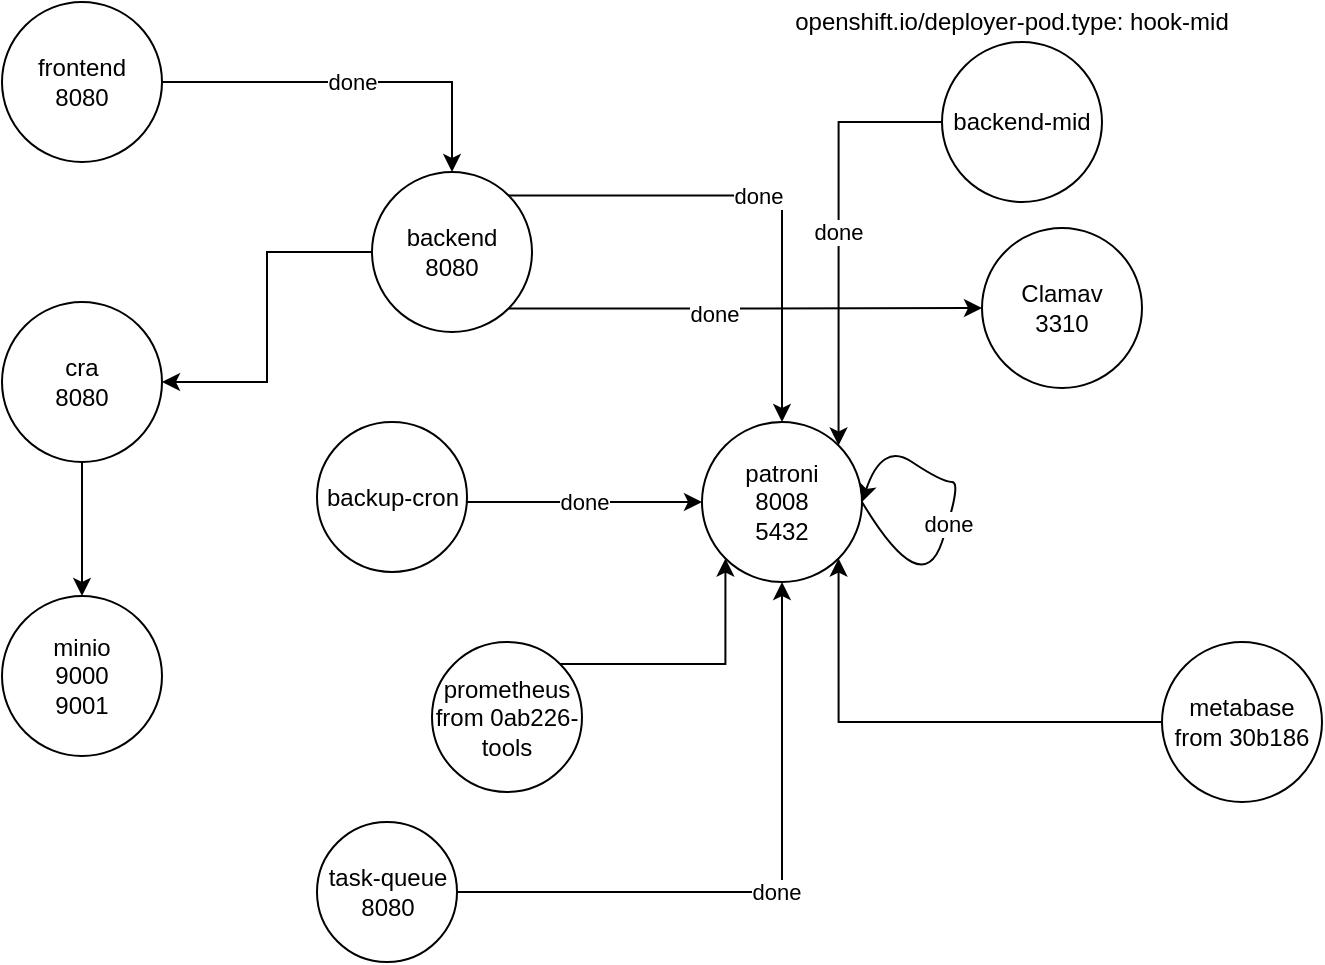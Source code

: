 <mxfile version="24.2.7" type="device">
  <diagram id="AIra0pvackN1RxZxVPas" name="Page-1">
    <mxGraphModel dx="1128" dy="2246" grid="1" gridSize="10" guides="1" tooltips="1" connect="1" arrows="1" fold="1" page="1" pageScale="1" pageWidth="850" pageHeight="1100" math="0" shadow="0">
      <root>
        <mxCell id="0" />
        <mxCell id="1" parent="0" />
        <mxCell id="b4ZN2M5RfPYAqQMjHC3d-15" value="done" style="edgeStyle=orthogonalEdgeStyle;rounded=0;orthogonalLoop=1;jettySize=auto;html=1;exitX=1;exitY=0.5;exitDx=0;exitDy=0;strokeColor=#010103;" parent="1" source="b4ZN2M5RfPYAqQMjHC3d-1" target="b4ZN2M5RfPYAqQMjHC3d-3" edge="1">
          <mxGeometry relative="1" as="geometry" />
        </mxCell>
        <mxCell id="b4ZN2M5RfPYAqQMjHC3d-1" value="frontend&lt;br&gt;8080" style="ellipse;whiteSpace=wrap;html=1;aspect=fixed;" parent="1" vertex="1">
          <mxGeometry x="160" y="-40" width="80" height="80" as="geometry" />
        </mxCell>
        <mxCell id="b4ZN2M5RfPYAqQMjHC3d-27" value="done" style="edgeStyle=orthogonalEdgeStyle;rounded=0;orthogonalLoop=1;jettySize=auto;html=1;exitX=1;exitY=0;exitDx=0;exitDy=0;strokeColor=#010103;" parent="1" source="b4ZN2M5RfPYAqQMjHC3d-3" target="b4ZN2M5RfPYAqQMjHC3d-8" edge="1">
          <mxGeometry relative="1" as="geometry" />
        </mxCell>
        <mxCell id="lDAgHUhBlKOp9ut9prGu-3" style="edgeStyle=orthogonalEdgeStyle;rounded=0;orthogonalLoop=1;jettySize=auto;html=1;exitX=1;exitY=1;exitDx=0;exitDy=0;entryX=0;entryY=0.5;entryDx=0;entryDy=0;" parent="1" source="b4ZN2M5RfPYAqQMjHC3d-3" target="lDAgHUhBlKOp9ut9prGu-1" edge="1">
          <mxGeometry relative="1" as="geometry" />
        </mxCell>
        <mxCell id="lDAgHUhBlKOp9ut9prGu-4" value="done" style="edgeLabel;html=1;align=center;verticalAlign=middle;resizable=0;points=[];" parent="lDAgHUhBlKOp9ut9prGu-3" vertex="1" connectable="0">
          <mxGeometry x="-0.167" y="-2" relative="1" as="geometry">
            <mxPoint x="4" as="offset" />
          </mxGeometry>
        </mxCell>
        <mxCell id="p0K_Y-Jd21dL47wSxUOo-3" style="edgeStyle=orthogonalEdgeStyle;rounded=0;orthogonalLoop=1;jettySize=auto;html=1;exitX=0;exitY=0.5;exitDx=0;exitDy=0;entryX=1;entryY=0.5;entryDx=0;entryDy=0;" edge="1" parent="1" source="b4ZN2M5RfPYAqQMjHC3d-3" target="p0K_Y-Jd21dL47wSxUOo-1">
          <mxGeometry relative="1" as="geometry" />
        </mxCell>
        <mxCell id="b4ZN2M5RfPYAqQMjHC3d-3" value="backend&lt;br&gt;8080" style="ellipse;whiteSpace=wrap;html=1;aspect=fixed;" parent="1" vertex="1">
          <mxGeometry x="345" y="45" width="80" height="80" as="geometry" />
        </mxCell>
        <mxCell id="b4ZN2M5RfPYAqQMjHC3d-8" value="patroni&lt;br&gt;8008&lt;br&gt;5432" style="ellipse;whiteSpace=wrap;html=1;aspect=fixed;" parent="1" vertex="1">
          <mxGeometry x="510" y="170" width="80" height="80" as="geometry" />
        </mxCell>
        <mxCell id="DNz0pwb5H6Iw8uUJaAUe-7" value="done" style="edgeStyle=orthogonalEdgeStyle;rounded=0;orthogonalLoop=1;jettySize=auto;html=1;entryX=0;entryY=0.5;entryDx=0;entryDy=0;strokeColor=#010103;" parent="1" source="b4ZN2M5RfPYAqQMjHC3d-10" target="b4ZN2M5RfPYAqQMjHC3d-8" edge="1">
          <mxGeometry relative="1" as="geometry">
            <Array as="points">
              <mxPoint x="450" y="210" />
              <mxPoint x="450" y="210" />
            </Array>
          </mxGeometry>
        </mxCell>
        <mxCell id="b4ZN2M5RfPYAqQMjHC3d-10" value="backup-cron" style="ellipse;whiteSpace=wrap;html=1;aspect=fixed;" parent="1" vertex="1">
          <mxGeometry x="317.5" y="170" width="75" height="75" as="geometry" />
        </mxCell>
        <mxCell id="b4ZN2M5RfPYAqQMjHC3d-13" value="minio&lt;br&gt;9000&lt;div&gt;9001&lt;/div&gt;" style="ellipse;whiteSpace=wrap;html=1;aspect=fixed;" parent="1" vertex="1">
          <mxGeometry x="160" y="257" width="80" height="80" as="geometry" />
        </mxCell>
        <mxCell id="9xZVyRgoyZn5UuLwTAI5-3" value="done" style="curved=1;endArrow=classic;html=1;exitX=1;exitY=0.5;exitDx=0;exitDy=0;entryX=1;entryY=0.5;entryDx=0;entryDy=0;strokeColor=#010103;" parent="1" source="b4ZN2M5RfPYAqQMjHC3d-8" target="b4ZN2M5RfPYAqQMjHC3d-8" edge="1">
          <mxGeometry width="50" height="50" relative="1" as="geometry">
            <mxPoint x="590" y="200" as="sourcePoint" />
            <mxPoint x="560" y="206" as="targetPoint" />
            <Array as="points">
              <mxPoint x="620" y="260" />
              <mxPoint x="640" y="200" />
              <mxPoint x="630" y="200" />
              <mxPoint x="600" y="180" />
            </Array>
          </mxGeometry>
        </mxCell>
        <mxCell id="jZ5XmgkILTjiQiPbq-w5-3" value="done" style="edgeStyle=orthogonalEdgeStyle;rounded=0;orthogonalLoop=1;jettySize=auto;html=1;entryX=1;entryY=0;entryDx=0;entryDy=0;strokeColor=#010103;" parent="1" source="jZ5XmgkILTjiQiPbq-w5-2" target="b4ZN2M5RfPYAqQMjHC3d-8" edge="1">
          <mxGeometry relative="1" as="geometry" />
        </mxCell>
        <mxCell id="jZ5XmgkILTjiQiPbq-w5-2" value="backend-mid" style="ellipse;whiteSpace=wrap;html=1;aspect=fixed;" parent="1" vertex="1">
          <mxGeometry x="630" y="-20" width="80" height="80" as="geometry" />
        </mxCell>
        <mxCell id="5H04mbbeuP7JrVoTDnXR-10" value="openshift.io/deployer-pod.type: hook-mid" style="text;html=1;strokeColor=none;fillColor=none;align=center;verticalAlign=middle;whiteSpace=wrap;rounded=0;" parent="1" vertex="1">
          <mxGeometry x="550" y="-40" width="230" height="20" as="geometry" />
        </mxCell>
        <mxCell id="gXcNkLZ_ncjaHXmeqUjd-3" value="done" style="edgeStyle=orthogonalEdgeStyle;rounded=0;orthogonalLoop=1;jettySize=auto;html=1;entryX=0.5;entryY=1;entryDx=0;entryDy=0;" parent="1" source="gXcNkLZ_ncjaHXmeqUjd-1" target="b4ZN2M5RfPYAqQMjHC3d-8" edge="1">
          <mxGeometry relative="1" as="geometry" />
        </mxCell>
        <mxCell id="gXcNkLZ_ncjaHXmeqUjd-1" value="task-queue&lt;br&gt;8080" style="ellipse;whiteSpace=wrap;html=1;aspect=fixed;" parent="1" vertex="1">
          <mxGeometry x="317.5" y="370" width="70" height="70" as="geometry" />
        </mxCell>
        <mxCell id="lDAgHUhBlKOp9ut9prGu-1" value="Clamav&lt;br&gt;3310" style="ellipse;whiteSpace=wrap;html=1;aspect=fixed;" parent="1" vertex="1">
          <mxGeometry x="650" y="73" width="80" height="80" as="geometry" />
        </mxCell>
        <mxCell id="p0K_Y-Jd21dL47wSxUOo-2" style="edgeStyle=orthogonalEdgeStyle;rounded=0;orthogonalLoop=1;jettySize=auto;html=1;" edge="1" parent="1" source="p0K_Y-Jd21dL47wSxUOo-1" target="b4ZN2M5RfPYAqQMjHC3d-13">
          <mxGeometry relative="1" as="geometry" />
        </mxCell>
        <mxCell id="p0K_Y-Jd21dL47wSxUOo-1" value="cra&lt;br&gt;8080" style="ellipse;whiteSpace=wrap;html=1;aspect=fixed;" vertex="1" parent="1">
          <mxGeometry x="160" y="110" width="80" height="80" as="geometry" />
        </mxCell>
        <mxCell id="p0K_Y-Jd21dL47wSxUOo-5" style="edgeStyle=orthogonalEdgeStyle;rounded=0;orthogonalLoop=1;jettySize=auto;html=1;entryX=1;entryY=1;entryDx=0;entryDy=0;" edge="1" parent="1" source="p0K_Y-Jd21dL47wSxUOo-4" target="b4ZN2M5RfPYAqQMjHC3d-8">
          <mxGeometry relative="1" as="geometry" />
        </mxCell>
        <mxCell id="p0K_Y-Jd21dL47wSxUOo-4" value="metabase&lt;div&gt;from 30b186&lt;/div&gt;" style="ellipse;whiteSpace=wrap;html=1;aspect=fixed;" vertex="1" parent="1">
          <mxGeometry x="740" y="280" width="80" height="80" as="geometry" />
        </mxCell>
        <mxCell id="p0K_Y-Jd21dL47wSxUOo-7" style="edgeStyle=orthogonalEdgeStyle;rounded=0;orthogonalLoop=1;jettySize=auto;html=1;exitX=1;exitY=0;exitDx=0;exitDy=0;entryX=0;entryY=1;entryDx=0;entryDy=0;" edge="1" parent="1" source="p0K_Y-Jd21dL47wSxUOo-6" target="b4ZN2M5RfPYAqQMjHC3d-8">
          <mxGeometry relative="1" as="geometry" />
        </mxCell>
        <mxCell id="p0K_Y-Jd21dL47wSxUOo-6" value="prometheus from 0ab226-tools" style="ellipse;whiteSpace=wrap;html=1;aspect=fixed;" vertex="1" parent="1">
          <mxGeometry x="375" y="280" width="75" height="75" as="geometry" />
        </mxCell>
      </root>
    </mxGraphModel>
  </diagram>
</mxfile>
